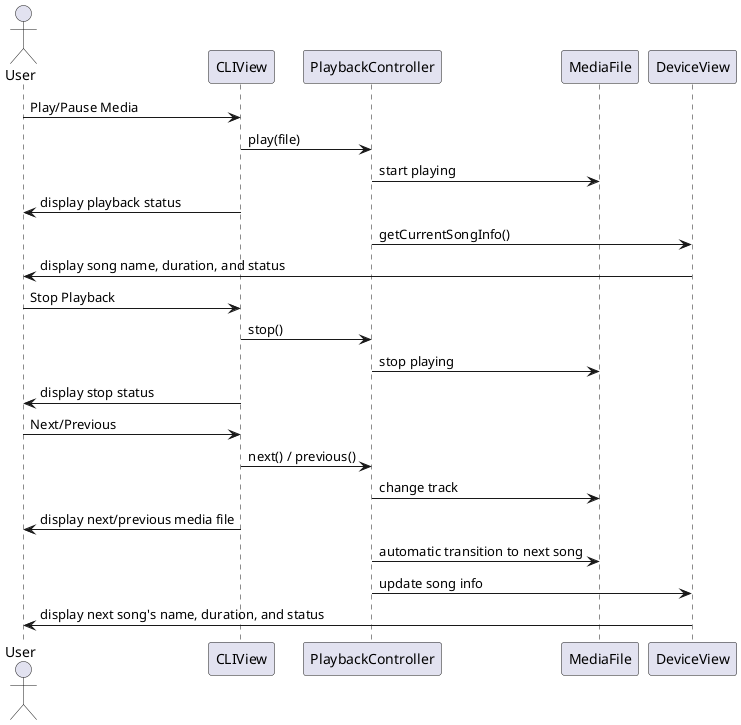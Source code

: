 @startuml Playback Media
actor User
participant CLIView
participant PlaybackController
participant MediaFile
participant DeviceView

' Người dùng yêu cầu phát/pause media
User -> CLIView : Play/Pause Media
CLIView -> PlaybackController : play(file)
PlaybackController -> MediaFile : start playing
CLIView -> User : display playback status

' Hiển thị thông tin bài hát đang phát
PlaybackController -> DeviceView : getCurrentSongInfo()
DeviceView -> User : display song name, duration, and status

' Người dùng yêu cầu dừng phát media
User -> CLIView : Stop Playback
CLIView -> PlaybackController : stop()
PlaybackController -> MediaFile : stop playing
CLIView -> User : display stop status

' Người dùng yêu cầu chuyển bài nhạc tiếp theo hoặc trước đó
User -> CLIView : Next/Previous
CLIView -> PlaybackController : next() / previous()
PlaybackController -> MediaFile : change track
CLIView -> User : display next/previous media file

' Tự động chuyển sang bài nhạc tiếp theo khi bài hiện tại kết thúc
PlaybackController -> MediaFile : automatic transition to next song
PlaybackController -> DeviceView : update song info
DeviceView -> User : display next song's name, duration, and status
@enduml

